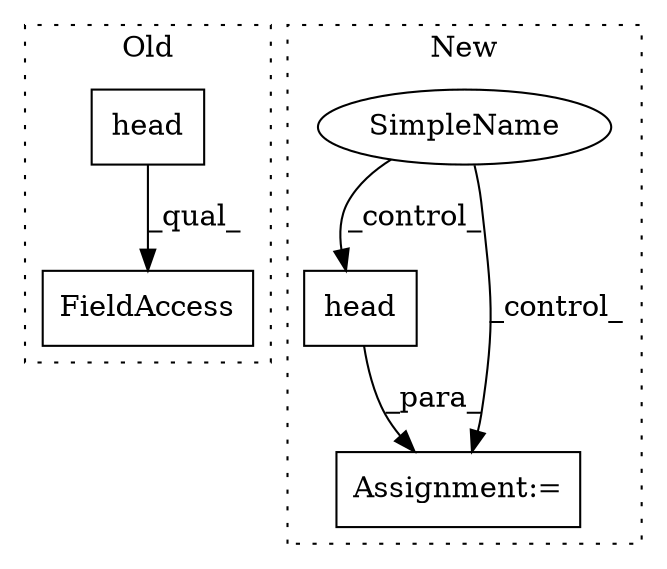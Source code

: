 digraph G {
subgraph cluster0 {
1 [label="head" a="32" s="675,694" l="5,1" shape="box"];
5 [label="FieldAccess" a="22" s="675" l="32" shape="box"];
label = "Old";
style="dotted";
}
subgraph cluster1 {
2 [label="head" a="32" s="826,839" l="5,1" shape="box"];
3 [label="Assignment:=" a="7" s="825" l="1" shape="box"];
4 [label="SimpleName" a="42" s="" l="" shape="ellipse"];
label = "New";
style="dotted";
}
1 -> 5 [label="_qual_"];
2 -> 3 [label="_para_"];
4 -> 2 [label="_control_"];
4 -> 3 [label="_control_"];
}